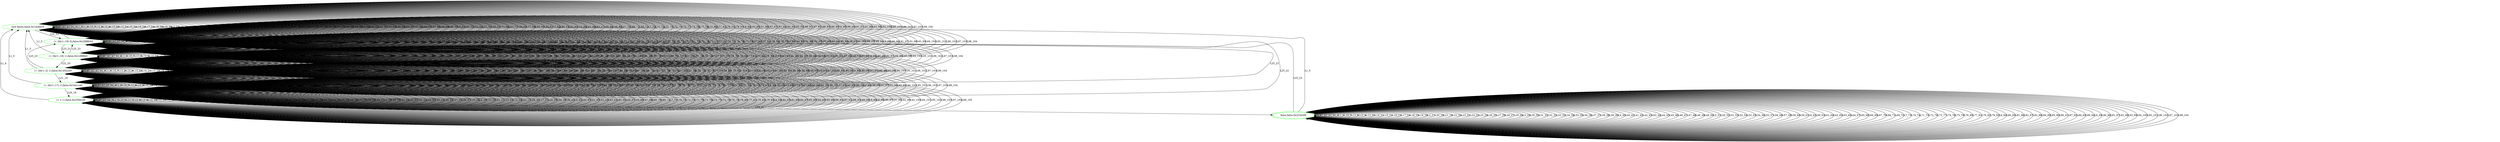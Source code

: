 digraph G {
0[label="(not false),false,0x1dc8a10", color=green,shape=octagon];
1[label="(= |thr1::19| 0),false,0x1688b50", color=green,shape=octagon];
2[label="(= |thr1::18| 1),false,0x1c968b0", color=green,shape=octagon];
3[label="(= |thr1::2| 1),false,0x14522e0", color=green,shape=octagon];
4[label="(= |thr1::17| 1),false,0x1dcc1a0", color=green,shape=octagon];
5[label="(= x 1),false,0x255bc20", color=green,shape=octagon];
6[label="false,false,0x223e3f0", color=green,shape=doubleoctagon];
0->0 [label="0_0"];
0->0 [label="1_1"];
0->0 [label="2_2"];
0->0 [label="3_3"];
0->0 [label="4_4"];
0->0 [label="L1_5"];
0->0 [label="L1_6"];
0->0 [label="L10_7"];
0->0 [label="L11_8"];
0->0 [label="L12_9"];
0->0 [label="L13_10"];
0->0 [label="L14_11"];
0->0 [label="L15_12"];
0->0 [label="L16_13"];
0->0 [label="L17_14"];
0->0 [label="L18_15"];
0->0 [label="L19_16"];
0->0 [label="L2_17"];
0->0 [label="L20_18"];
0->0 [label="L21_19"];
0->0 [label="L22_20"];
0->0 [label="L23_21"];
0->0 [label="L24_22"];
0->1 [label="L25_23"];
0->0 [label="L25_24"];
0->0 [label="L26_25"];
0->0 [label="L27_26"];
0->0 [label="L28_27"];
0->0 [label="L29_28"];
0->0 [label="L3_29"];
0->0 [label="L30_30"];
0->0 [label="L31_31"];
0->0 [label="L32_32"];
0->0 [label="L33_33"];
0->0 [label="L34_34"];
0->0 [label="L35_35"];
0->0 [label="L36_36"];
0->0 [label="L37_37"];
0->0 [label="L38_38"];
0->0 [label="L39_39"];
0->0 [label="L4_40"];
0->0 [label="L40_41"];
0->0 [label="L41_42"];
0->0 [label="L42_43"];
0->0 [label="L43_44"];
0->0 [label="L44_45"];
0->0 [label="L45_46"];
0->0 [label="L46_47"];
0->0 [label="L47_48"];
0->0 [label="L48_49"];
0->0 [label="L49_50"];
0->0 [label="L5_51"];
0->0 [label="L50_52"];
0->0 [label="L51_53"];
0->0 [label="L52_54"];
0->0 [label="L53_55"];
0->0 [label="L54_56"];
0->0 [label="L55_57"];
0->0 [label="L56_58"];
0->0 [label="L57_59"];
0->0 [label="L58_60"];
0->0 [label="L59_61"];
0->0 [label="L6_62"];
0->0 [label="L60_63"];
0->0 [label="L61_64"];
0->0 [label="L62_65"];
0->0 [label="L63_66"];
0->0 [label="L64_67"];
0->0 [label="L65_68"];
0->0 [label="L66_69"];
0->0 [label="L67_70"];
0->0 [label="L68_71"];
0->0 [label="L69_72"];
0->0 [label="L7_73"];
0->0 [label="L70_74"];
0->0 [label="L71_75"];
0->0 [label="L72_76"];
0->0 [label="L73_77"];
0->0 [label="L74_78"];
0->0 [label="L75_79"];
0->0 [label="L76_80"];
0->0 [label="L77_81"];
0->0 [label="L78_82"];
0->0 [label="L79_83"];
0->0 [label="L8_84"];
0->0 [label="L80_85"];
0->0 [label="L81_86"];
0->0 [label="L82_87"];
0->0 [label="L83_88"];
0->0 [label="L84_89"];
0->0 [label="L85_90"];
0->0 [label="L86_91"];
0->0 [label="L87_92"];
0->0 [label="L88_93"];
0->0 [label="L89_94"];
0->0 [label="L9_95"];
0->0 [label="L90_96"];
0->0 [label="L91_97"];
0->0 [label="L92_98"];
0->0 [label="L93_99"];
0->0 [label="L94_100"];
0->0 [label="L95_101"];
0->0 [label="L96_102"];
0->0 [label="L97_103"];
0->0 [label="L98_104"];
1->1 [label="0_0"];
1->1 [label="1_1"];
1->1 [label="2_2"];
1->1 [label="3_3"];
1->1 [label="4_4"];
1->0 [label="L1_5"];
1->1 [label="L1_6"];
1->1 [label="L10_7"];
1->1 [label="L11_8"];
1->1 [label="L12_9"];
1->1 [label="L13_10"];
1->1 [label="L14_11"];
1->1 [label="L15_12"];
1->1 [label="L16_13"];
1->1 [label="L17_14"];
1->1 [label="L18_15"];
1->1 [label="L19_16"];
1->1 [label="L2_17"];
1->1 [label="L20_18"];
1->1 [label="L21_19"];
1->1 [label="L22_20"];
1->2 [label="L23_21"];
1->1 [label="L24_22"];
1->1 [label="L25_23"];
1->1 [label="L25_24"];
1->1 [label="L26_25"];
1->1 [label="L27_26"];
1->1 [label="L28_27"];
1->1 [label="L29_28"];
1->1 [label="L3_29"];
1->1 [label="L30_30"];
1->1 [label="L31_31"];
1->1 [label="L32_32"];
1->1 [label="L33_33"];
1->1 [label="L34_34"];
1->1 [label="L35_35"];
1->1 [label="L36_36"];
1->1 [label="L37_37"];
1->1 [label="L38_38"];
1->1 [label="L39_39"];
1->1 [label="L4_40"];
1->1 [label="L40_41"];
1->1 [label="L41_42"];
1->1 [label="L42_43"];
1->1 [label="L43_44"];
1->1 [label="L44_45"];
1->1 [label="L45_46"];
1->1 [label="L46_47"];
1->1 [label="L47_48"];
1->1 [label="L48_49"];
1->1 [label="L49_50"];
1->1 [label="L5_51"];
1->1 [label="L50_52"];
1->1 [label="L51_53"];
1->1 [label="L52_54"];
1->1 [label="L53_55"];
1->1 [label="L54_56"];
1->1 [label="L55_57"];
1->1 [label="L56_58"];
1->1 [label="L57_59"];
1->1 [label="L58_60"];
1->1 [label="L59_61"];
1->1 [label="L6_62"];
1->1 [label="L60_63"];
1->1 [label="L61_64"];
1->1 [label="L62_65"];
1->1 [label="L63_66"];
1->1 [label="L64_67"];
1->1 [label="L65_68"];
1->1 [label="L66_69"];
1->1 [label="L67_70"];
1->1 [label="L68_71"];
1->1 [label="L69_72"];
1->1 [label="L7_73"];
1->1 [label="L70_74"];
1->1 [label="L71_75"];
1->1 [label="L72_76"];
1->1 [label="L73_77"];
1->1 [label="L74_78"];
1->1 [label="L75_79"];
1->1 [label="L76_80"];
1->1 [label="L77_81"];
1->1 [label="L78_82"];
1->1 [label="L79_83"];
1->1 [label="L8_84"];
1->1 [label="L80_85"];
1->1 [label="L81_86"];
1->1 [label="L82_87"];
1->1 [label="L83_88"];
1->1 [label="L84_89"];
1->1 [label="L85_90"];
1->1 [label="L86_91"];
1->1 [label="L87_92"];
1->1 [label="L88_93"];
1->1 [label="L89_94"];
1->1 [label="L9_95"];
1->1 [label="L90_96"];
1->1 [label="L91_97"];
1->1 [label="L92_98"];
1->1 [label="L93_99"];
1->1 [label="L94_100"];
1->1 [label="L95_101"];
1->1 [label="L96_102"];
1->1 [label="L97_103"];
1->1 [label="L98_104"];
2->2 [label="0_0"];
2->2 [label="1_1"];
2->2 [label="2_2"];
2->2 [label="3_3"];
2->2 [label="4_4"];
2->0 [label="L1_5"];
2->2 [label="L1_6"];
2->2 [label="L10_7"];
2->2 [label="L11_8"];
2->2 [label="L12_9"];
2->2 [label="L13_10"];
2->2 [label="L14_11"];
2->2 [label="L15_12"];
2->2 [label="L16_13"];
2->2 [label="L17_14"];
2->2 [label="L18_15"];
2->2 [label="L19_16"];
2->2 [label="L2_17"];
2->2 [label="L20_18"];
2->2 [label="L21_19"];
2->3 [label="L22_20"];
2->2 [label="L23_21"];
2->2 [label="L24_22"];
2->1 [label="L25_23"];
2->2 [label="L25_24"];
2->2 [label="L26_25"];
2->2 [label="L27_26"];
2->2 [label="L28_27"];
2->2 [label="L29_28"];
2->2 [label="L3_29"];
2->2 [label="L30_30"];
2->2 [label="L31_31"];
2->2 [label="L32_32"];
2->2 [label="L33_33"];
2->2 [label="L34_34"];
2->2 [label="L35_35"];
2->2 [label="L36_36"];
2->2 [label="L37_37"];
2->2 [label="L38_38"];
2->2 [label="L39_39"];
2->2 [label="L4_40"];
2->2 [label="L40_41"];
2->2 [label="L41_42"];
2->2 [label="L42_43"];
2->2 [label="L43_44"];
2->2 [label="L44_45"];
2->2 [label="L45_46"];
2->2 [label="L46_47"];
2->2 [label="L47_48"];
2->2 [label="L48_49"];
2->2 [label="L49_50"];
2->2 [label="L5_51"];
2->2 [label="L50_52"];
2->2 [label="L51_53"];
2->2 [label="L52_54"];
2->2 [label="L53_55"];
2->2 [label="L54_56"];
2->2 [label="L55_57"];
2->2 [label="L56_58"];
2->2 [label="L57_59"];
2->2 [label="L58_60"];
2->2 [label="L59_61"];
2->2 [label="L6_62"];
2->2 [label="L60_63"];
2->2 [label="L61_64"];
2->2 [label="L62_65"];
2->2 [label="L63_66"];
2->2 [label="L64_67"];
2->2 [label="L65_68"];
2->2 [label="L66_69"];
2->2 [label="L67_70"];
2->2 [label="L68_71"];
2->2 [label="L69_72"];
2->2 [label="L7_73"];
2->2 [label="L70_74"];
2->2 [label="L71_75"];
2->2 [label="L72_76"];
2->2 [label="L73_77"];
2->2 [label="L74_78"];
2->2 [label="L75_79"];
2->2 [label="L76_80"];
2->2 [label="L77_81"];
2->2 [label="L78_82"];
2->2 [label="L79_83"];
2->2 [label="L8_84"];
2->2 [label="L80_85"];
2->2 [label="L81_86"];
2->2 [label="L82_87"];
2->2 [label="L83_88"];
2->2 [label="L84_89"];
2->2 [label="L85_90"];
2->2 [label="L86_91"];
2->2 [label="L87_92"];
2->2 [label="L88_93"];
2->2 [label="L89_94"];
2->2 [label="L9_95"];
2->2 [label="L90_96"];
2->2 [label="L91_97"];
2->2 [label="L92_98"];
2->2 [label="L93_99"];
2->2 [label="L94_100"];
2->2 [label="L95_101"];
2->2 [label="L96_102"];
2->2 [label="L97_103"];
2->2 [label="L98_104"];
3->3 [label="0_0"];
3->3 [label="1_1"];
3->3 [label="2_2"];
3->3 [label="3_3"];
3->3 [label="4_4"];
3->0 [label="L1_5"];
3->3 [label="L1_6"];
3->3 [label="L10_7"];
3->3 [label="L11_8"];
3->3 [label="L12_9"];
3->3 [label="L13_10"];
3->3 [label="L14_11"];
3->3 [label="L15_12"];
3->3 [label="L16_13"];
3->3 [label="L17_14"];
3->3 [label="L18_15"];
3->3 [label="L19_16"];
3->3 [label="L2_17"];
3->3 [label="L20_18"];
3->4 [label="L21_19"];
3->3 [label="L22_20"];
3->3 [label="L23_21"];
3->3 [label="L24_22"];
3->1 [label="L25_23"];
3->3 [label="L25_24"];
3->3 [label="L26_25"];
3->3 [label="L27_26"];
3->3 [label="L28_27"];
3->3 [label="L29_28"];
3->3 [label="L3_29"];
3->3 [label="L30_30"];
3->3 [label="L31_31"];
3->3 [label="L32_32"];
3->3 [label="L33_33"];
3->3 [label="L34_34"];
3->3 [label="L35_35"];
3->3 [label="L36_36"];
3->3 [label="L37_37"];
3->3 [label="L38_38"];
3->3 [label="L39_39"];
3->3 [label="L4_40"];
3->3 [label="L40_41"];
3->3 [label="L41_42"];
3->3 [label="L42_43"];
3->3 [label="L43_44"];
3->3 [label="L44_45"];
3->3 [label="L45_46"];
3->3 [label="L46_47"];
3->3 [label="L47_48"];
3->3 [label="L48_49"];
3->3 [label="L49_50"];
3->3 [label="L5_51"];
3->3 [label="L50_52"];
3->3 [label="L51_53"];
3->3 [label="L52_54"];
3->3 [label="L53_55"];
3->3 [label="L54_56"];
3->3 [label="L55_57"];
3->3 [label="L56_58"];
3->3 [label="L57_59"];
3->3 [label="L58_60"];
3->3 [label="L59_61"];
3->3 [label="L6_62"];
3->3 [label="L60_63"];
3->3 [label="L61_64"];
3->3 [label="L62_65"];
3->3 [label="L63_66"];
3->3 [label="L64_67"];
3->3 [label="L65_68"];
3->3 [label="L66_69"];
3->3 [label="L67_70"];
3->3 [label="L68_71"];
3->3 [label="L69_72"];
3->3 [label="L7_73"];
3->3 [label="L70_74"];
3->3 [label="L71_75"];
3->3 [label="L72_76"];
3->3 [label="L73_77"];
3->3 [label="L74_78"];
3->3 [label="L75_79"];
3->3 [label="L76_80"];
3->3 [label="L77_81"];
3->3 [label="L78_82"];
3->3 [label="L79_83"];
3->3 [label="L8_84"];
3->3 [label="L80_85"];
3->3 [label="L81_86"];
3->3 [label="L82_87"];
3->3 [label="L83_88"];
3->3 [label="L84_89"];
3->3 [label="L85_90"];
3->3 [label="L86_91"];
3->3 [label="L87_92"];
3->3 [label="L88_93"];
3->3 [label="L89_94"];
3->3 [label="L9_95"];
3->3 [label="L90_96"];
3->3 [label="L91_97"];
3->3 [label="L92_98"];
3->3 [label="L93_99"];
3->3 [label="L94_100"];
3->3 [label="L95_101"];
3->3 [label="L96_102"];
3->3 [label="L97_103"];
3->3 [label="L98_104"];
4->4 [label="0_0"];
4->4 [label="1_1"];
4->4 [label="2_2"];
4->4 [label="3_3"];
4->4 [label="4_4"];
4->0 [label="L1_5"];
4->4 [label="L1_6"];
4->4 [label="L10_7"];
4->4 [label="L11_8"];
4->4 [label="L12_9"];
4->4 [label="L13_10"];
4->4 [label="L14_11"];
4->4 [label="L15_12"];
4->4 [label="L16_13"];
4->4 [label="L17_14"];
4->4 [label="L18_15"];
4->4 [label="L19_16"];
4->4 [label="L2_17"];
4->5 [label="L20_18"];
4->4 [label="L21_19"];
4->4 [label="L22_20"];
4->4 [label="L23_21"];
4->4 [label="L24_22"];
4->1 [label="L25_23"];
4->4 [label="L25_24"];
4->4 [label="L26_25"];
4->4 [label="L27_26"];
4->4 [label="L28_27"];
4->4 [label="L29_28"];
4->4 [label="L3_29"];
4->4 [label="L30_30"];
4->4 [label="L31_31"];
4->4 [label="L32_32"];
4->4 [label="L33_33"];
4->4 [label="L34_34"];
4->4 [label="L35_35"];
4->4 [label="L36_36"];
4->4 [label="L37_37"];
4->4 [label="L38_38"];
4->4 [label="L39_39"];
4->4 [label="L4_40"];
4->4 [label="L40_41"];
4->4 [label="L41_42"];
4->4 [label="L42_43"];
4->4 [label="L43_44"];
4->4 [label="L44_45"];
4->4 [label="L45_46"];
4->4 [label="L46_47"];
4->4 [label="L47_48"];
4->4 [label="L48_49"];
4->4 [label="L49_50"];
4->4 [label="L5_51"];
4->4 [label="L50_52"];
4->4 [label="L51_53"];
4->4 [label="L52_54"];
4->4 [label="L53_55"];
4->4 [label="L54_56"];
4->4 [label="L55_57"];
4->4 [label="L56_58"];
4->4 [label="L57_59"];
4->4 [label="L58_60"];
4->4 [label="L59_61"];
4->4 [label="L6_62"];
4->4 [label="L60_63"];
4->4 [label="L61_64"];
4->4 [label="L62_65"];
4->4 [label="L63_66"];
4->4 [label="L64_67"];
4->4 [label="L65_68"];
4->4 [label="L66_69"];
4->4 [label="L67_70"];
4->4 [label="L68_71"];
4->4 [label="L69_72"];
4->4 [label="L7_73"];
4->4 [label="L70_74"];
4->4 [label="L71_75"];
4->4 [label="L72_76"];
4->4 [label="L73_77"];
4->4 [label="L74_78"];
4->4 [label="L75_79"];
4->4 [label="L76_80"];
4->4 [label="L77_81"];
4->4 [label="L78_82"];
4->4 [label="L79_83"];
4->4 [label="L8_84"];
4->4 [label="L80_85"];
4->4 [label="L81_86"];
4->4 [label="L82_87"];
4->4 [label="L83_88"];
4->4 [label="L84_89"];
4->4 [label="L85_90"];
4->4 [label="L86_91"];
4->4 [label="L87_92"];
4->4 [label="L88_93"];
4->4 [label="L89_94"];
4->4 [label="L9_95"];
4->4 [label="L90_96"];
4->4 [label="L91_97"];
4->4 [label="L92_98"];
4->4 [label="L93_99"];
4->4 [label="L94_100"];
4->4 [label="L95_101"];
4->4 [label="L96_102"];
4->4 [label="L97_103"];
4->4 [label="L98_104"];
5->5 [label="0_0"];
5->5 [label="2_1"];
5->5 [label="3_2"];
5->5 [label="4_3"];
5->0 [label="L1_4"];
5->5 [label="L1_5"];
5->5 [label="L10_6"];
5->5 [label="L11_7"];
5->5 [label="L12_8"];
5->5 [label="L13_9"];
5->5 [label="L14_10"];
5->5 [label="L15_11"];
5->5 [label="L16_12"];
5->5 [label="L17_13"];
5->5 [label="L18_14"];
5->5 [label="L19_15"];
5->5 [label="L2_16"];
5->5 [label="L20_17"];
5->5 [label="L21_18"];
5->5 [label="L22_19"];
5->5 [label="L23_20"];
5->5 [label="L24_21"];
5->1 [label="L25_22"];
5->5 [label="L25_23"];
5->5 [label="L26_24"];
5->5 [label="L27_25"];
5->5 [label="L28_26"];
5->5 [label="L29_27"];
5->5 [label="L30_28"];
5->5 [label="L31_29"];
5->5 [label="L32_30"];
5->5 [label="L33_31"];
5->5 [label="L34_32"];
5->5 [label="L35_33"];
5->5 [label="L36_34"];
5->5 [label="L37_35"];
5->5 [label="L38_36"];
5->5 [label="L39_37"];
5->5 [label="L4_38"];
5->5 [label="L40_39"];
5->5 [label="L41_40"];
5->5 [label="L42_41"];
5->5 [label="L43_42"];
5->5 [label="L44_43"];
5->5 [label="L45_44"];
5->5 [label="L46_45"];
5->5 [label="L47_46"];
5->5 [label="L48_47"];
5->5 [label="L49_48"];
5->5 [label="L5_49"];
5->5 [label="L50_50"];
5->5 [label="L51_51"];
5->6 [label="L52_52"];
5->5 [label="L53_53"];
5->5 [label="L54_54"];
5->5 [label="L55_55"];
5->5 [label="L56_56"];
5->5 [label="L57_57"];
5->5 [label="L58_58"];
5->5 [label="L58_59"];
5->5 [label="L59_60"];
5->5 [label="L6_61"];
5->5 [label="L60_62"];
5->5 [label="L61_63"];
5->5 [label="L62_64"];
5->5 [label="L63_65"];
5->5 [label="L64_66"];
5->5 [label="L65_67"];
5->5 [label="L66_68"];
5->5 [label="L67_69"];
5->5 [label="L68_70"];
5->5 [label="L69_71"];
5->5 [label="L7_72"];
5->5 [label="L70_73"];
5->5 [label="L71_74"];
5->5 [label="L72_75"];
5->5 [label="L73_76"];
5->5 [label="L74_77"];
5->5 [label="L74_78"];
5->5 [label="L75_79"];
5->5 [label="L76_80"];
5->5 [label="L77_81"];
5->5 [label="L78_82"];
5->5 [label="L79_83"];
5->5 [label="L8_84"];
5->5 [label="L80_85"];
5->5 [label="L81_86"];
5->5 [label="L82_87"];
5->5 [label="L83_88"];
5->5 [label="L84_89"];
5->5 [label="L85_90"];
5->5 [label="L86_91"];
5->5 [label="L87_92"];
5->5 [label="L88_93"];
5->5 [label="L89_94"];
5->5 [label="L9_95"];
5->5 [label="L9_96"];
5->5 [label="L90_97"];
5->5 [label="L91_98"];
5->5 [label="L92_99"];
5->5 [label="L93_100"];
5->5 [label="L94_101"];
5->5 [label="L95_102"];
5->5 [label="L96_103"];
5->5 [label="L97_104"];
5->5 [label="L98_105"];
6->6 [label="0_0"];
6->6 [label="1_1"];
6->6 [label="2_2"];
6->6 [label="3_3"];
6->6 [label="4_4"];
6->0 [label="L1_5"];
6->6 [label="L1_6"];
6->6 [label="L10_7"];
6->6 [label="L11_8"];
6->6 [label="L12_9"];
6->6 [label="L13_10"];
6->6 [label="L14_11"];
6->6 [label="L15_12"];
6->6 [label="L16_13"];
6->6 [label="L17_14"];
6->6 [label="L18_15"];
6->6 [label="L19_16"];
6->6 [label="L2_17"];
6->6 [label="L20_18"];
6->6 [label="L21_19"];
6->6 [label="L22_20"];
6->6 [label="L23_21"];
6->6 [label="L24_22"];
6->1 [label="L25_23"];
6->6 [label="L25_24"];
6->6 [label="L26_25"];
6->6 [label="L27_26"];
6->6 [label="L28_27"];
6->6 [label="L29_28"];
6->6 [label="L3_29"];
6->6 [label="L30_30"];
6->6 [label="L31_31"];
6->6 [label="L32_32"];
6->6 [label="L33_33"];
6->6 [label="L34_34"];
6->6 [label="L35_35"];
6->6 [label="L36_36"];
6->6 [label="L37_37"];
6->6 [label="L38_38"];
6->6 [label="L39_39"];
6->6 [label="L4_40"];
6->6 [label="L40_41"];
6->6 [label="L41_42"];
6->6 [label="L42_43"];
6->6 [label="L43_44"];
6->6 [label="L44_45"];
6->6 [label="L45_46"];
6->6 [label="L46_47"];
6->6 [label="L47_48"];
6->6 [label="L48_49"];
6->6 [label="L49_50"];
6->6 [label="L5_51"];
6->6 [label="L50_52"];
6->6 [label="L51_53"];
6->6 [label="L52_54"];
6->6 [label="L53_55"];
6->6 [label="L54_56"];
6->6 [label="L55_57"];
6->6 [label="L56_58"];
6->6 [label="L57_59"];
6->6 [label="L58_60"];
6->6 [label="L59_61"];
6->6 [label="L6_62"];
6->6 [label="L60_63"];
6->6 [label="L61_64"];
6->6 [label="L62_65"];
6->6 [label="L63_66"];
6->6 [label="L64_67"];
6->6 [label="L65_68"];
6->6 [label="L66_69"];
6->6 [label="L67_70"];
6->6 [label="L68_71"];
6->6 [label="L69_72"];
6->6 [label="L7_73"];
6->6 [label="L70_74"];
6->6 [label="L71_75"];
6->6 [label="L72_76"];
6->6 [label="L73_77"];
6->6 [label="L74_78"];
6->6 [label="L75_79"];
6->6 [label="L76_80"];
6->6 [label="L77_81"];
6->6 [label="L78_82"];
6->6 [label="L79_83"];
6->6 [label="L8_84"];
6->6 [label="L80_85"];
6->6 [label="L81_86"];
6->6 [label="L82_87"];
6->6 [label="L83_88"];
6->6 [label="L84_89"];
6->6 [label="L85_90"];
6->6 [label="L86_91"];
6->6 [label="L87_92"];
6->6 [label="L88_93"];
6->6 [label="L89_94"];
6->6 [label="L9_95"];
6->6 [label="L90_96"];
6->6 [label="L91_97"];
6->6 [label="L92_98"];
6->6 [label="L93_99"];
6->6 [label="L94_100"];
6->6 [label="L95_101"];
6->6 [label="L96_102"];
6->6 [label="L97_103"];
6->6 [label="L98_104"];
}
